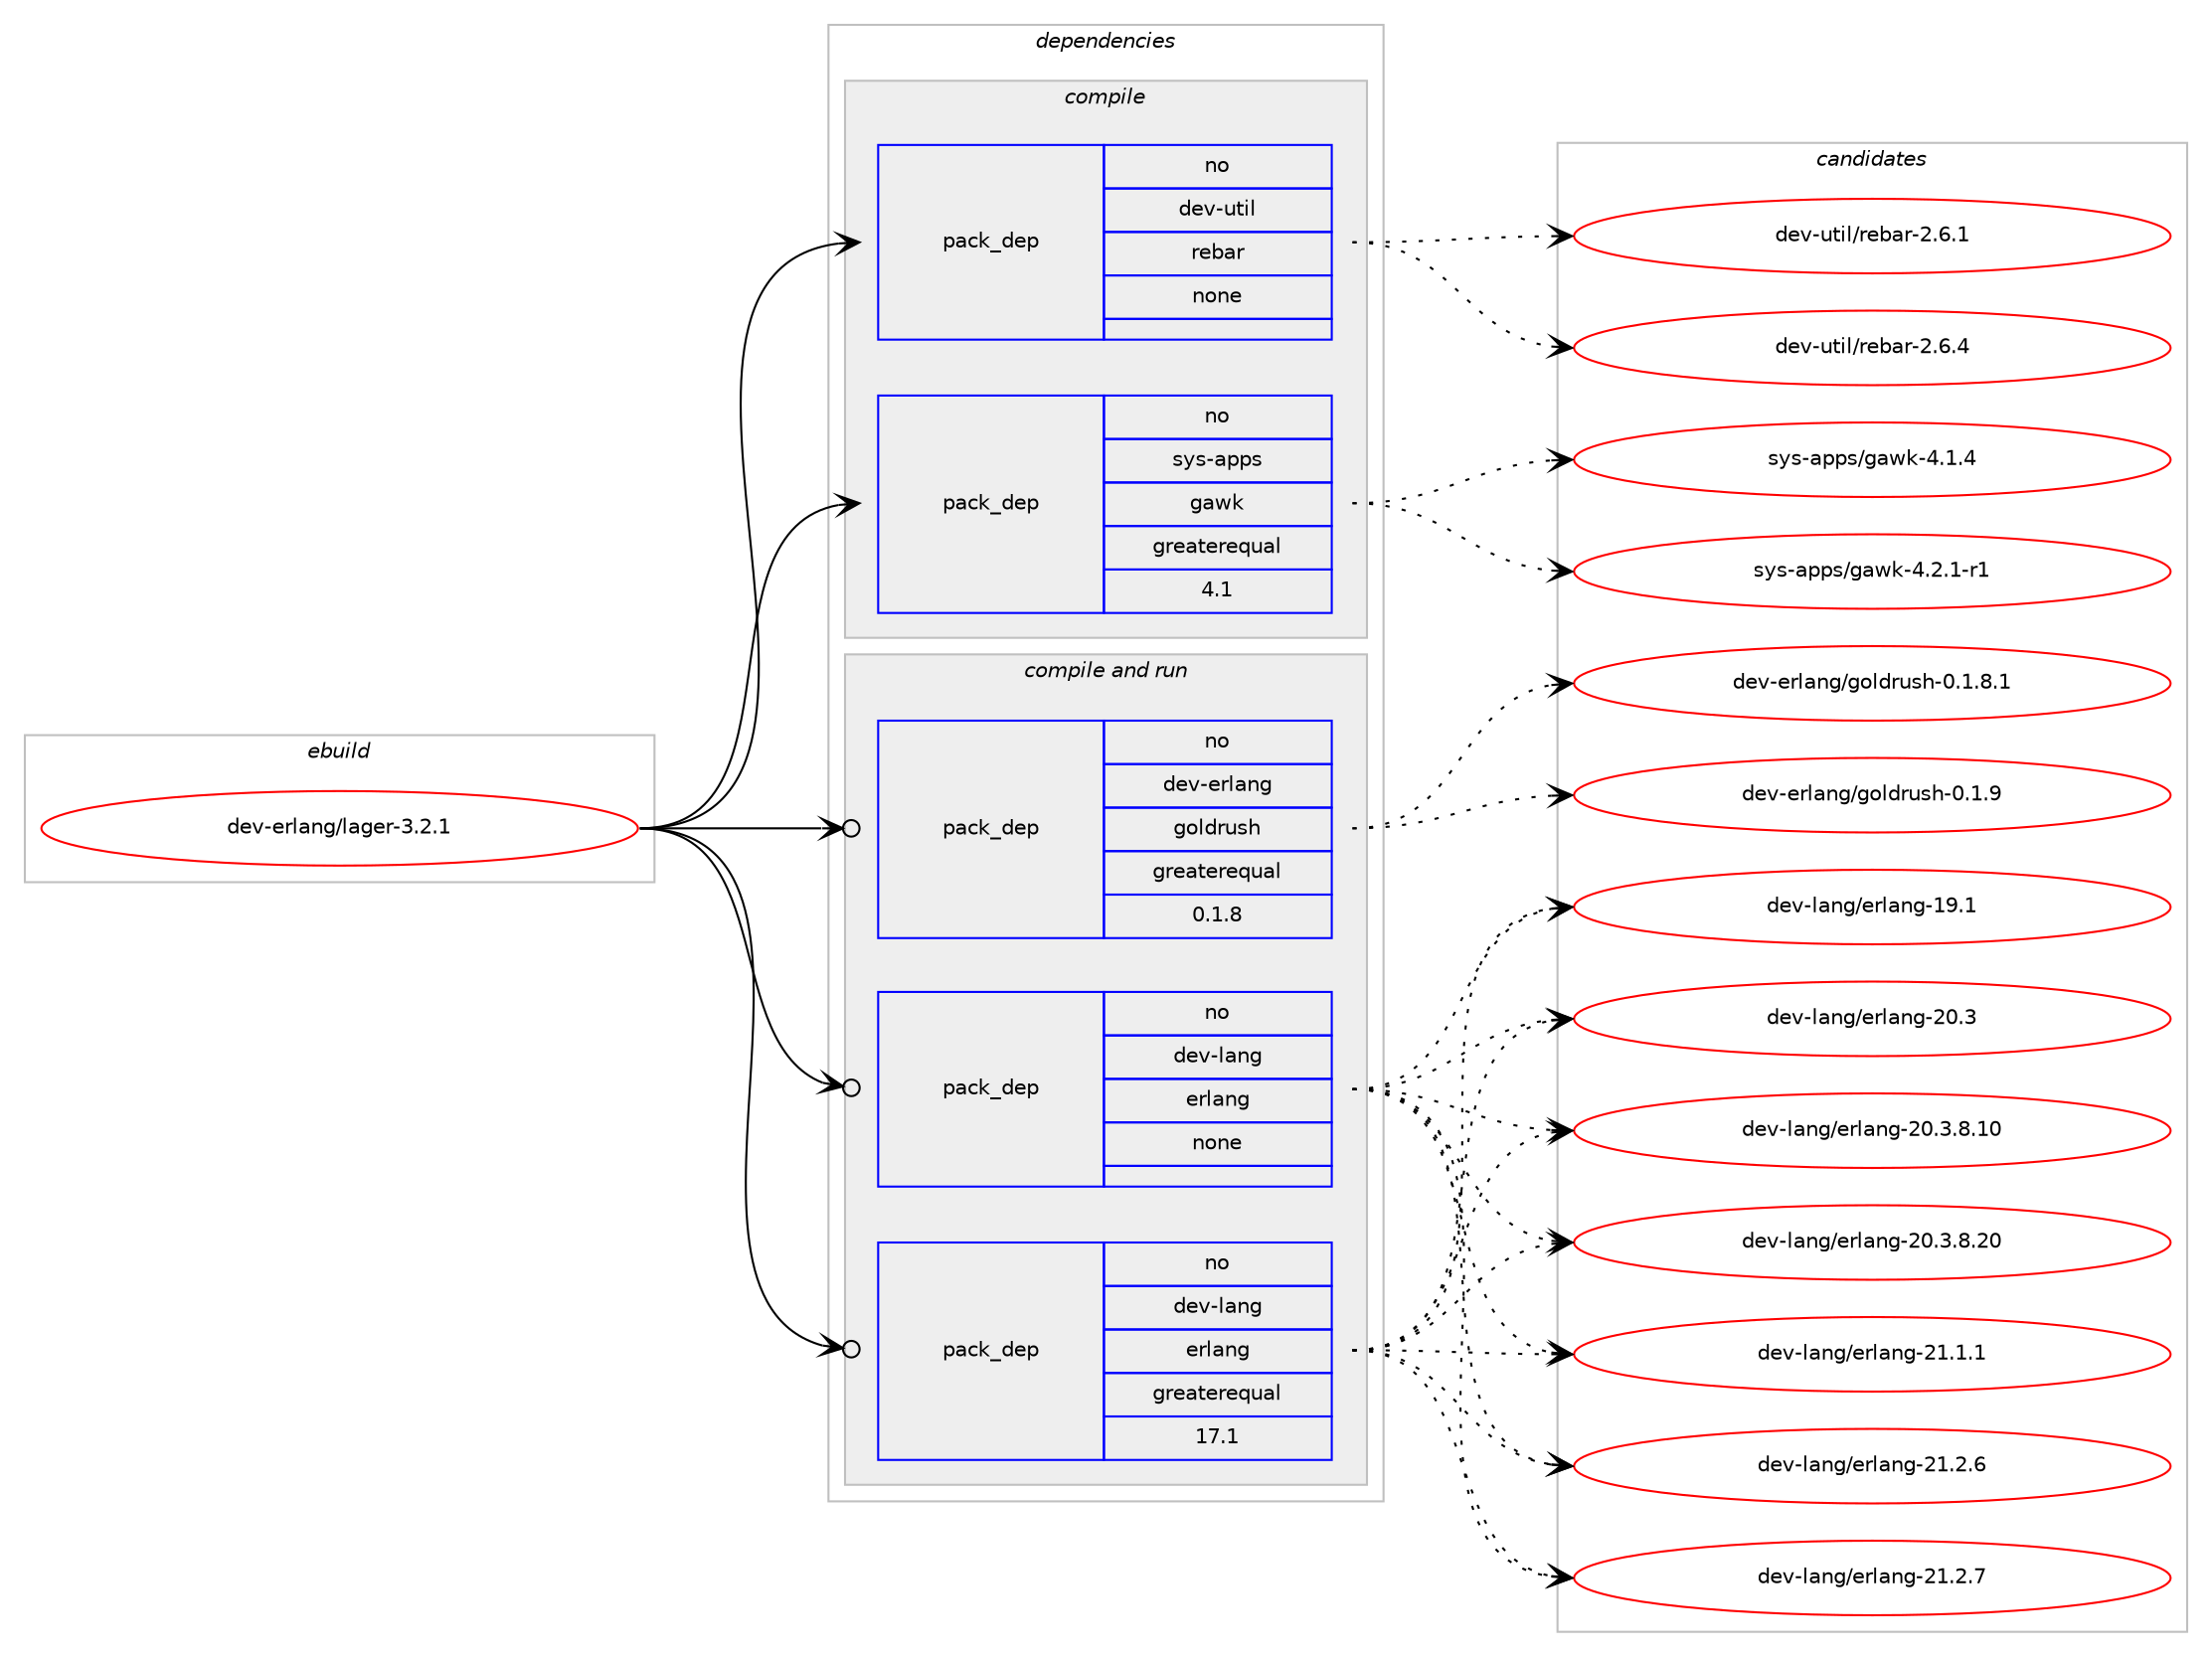 digraph prolog {

# *************
# Graph options
# *************

newrank=true;
concentrate=true;
compound=true;
graph [rankdir=LR,fontname=Helvetica,fontsize=10,ranksep=1.5];#, ranksep=2.5, nodesep=0.2];
edge  [arrowhead=vee];
node  [fontname=Helvetica,fontsize=10];

# **********
# The ebuild
# **********

subgraph cluster_leftcol {
color=gray;
rank=same;
label=<<i>ebuild</i>>;
id [label="dev-erlang/lager-3.2.1", color=red, width=4, href="../dev-erlang/lager-3.2.1.svg"];
}

# ****************
# The dependencies
# ****************

subgraph cluster_midcol {
color=gray;
label=<<i>dependencies</i>>;
subgraph cluster_compile {
fillcolor="#eeeeee";
style=filled;
label=<<i>compile</i>>;
subgraph pack944966 {
dependency1324235 [label=<<TABLE BORDER="0" CELLBORDER="1" CELLSPACING="0" CELLPADDING="4" WIDTH="220"><TR><TD ROWSPAN="6" CELLPADDING="30">pack_dep</TD></TR><TR><TD WIDTH="110">no</TD></TR><TR><TD>dev-util</TD></TR><TR><TD>rebar</TD></TR><TR><TD>none</TD></TR><TR><TD></TD></TR></TABLE>>, shape=none, color=blue];
}
id:e -> dependency1324235:w [weight=20,style="solid",arrowhead="vee"];
subgraph pack944967 {
dependency1324236 [label=<<TABLE BORDER="0" CELLBORDER="1" CELLSPACING="0" CELLPADDING="4" WIDTH="220"><TR><TD ROWSPAN="6" CELLPADDING="30">pack_dep</TD></TR><TR><TD WIDTH="110">no</TD></TR><TR><TD>sys-apps</TD></TR><TR><TD>gawk</TD></TR><TR><TD>greaterequal</TD></TR><TR><TD>4.1</TD></TR></TABLE>>, shape=none, color=blue];
}
id:e -> dependency1324236:w [weight=20,style="solid",arrowhead="vee"];
}
subgraph cluster_compileandrun {
fillcolor="#eeeeee";
style=filled;
label=<<i>compile and run</i>>;
subgraph pack944968 {
dependency1324237 [label=<<TABLE BORDER="0" CELLBORDER="1" CELLSPACING="0" CELLPADDING="4" WIDTH="220"><TR><TD ROWSPAN="6" CELLPADDING="30">pack_dep</TD></TR><TR><TD WIDTH="110">no</TD></TR><TR><TD>dev-erlang</TD></TR><TR><TD>goldrush</TD></TR><TR><TD>greaterequal</TD></TR><TR><TD>0.1.8</TD></TR></TABLE>>, shape=none, color=blue];
}
id:e -> dependency1324237:w [weight=20,style="solid",arrowhead="odotvee"];
subgraph pack944969 {
dependency1324238 [label=<<TABLE BORDER="0" CELLBORDER="1" CELLSPACING="0" CELLPADDING="4" WIDTH="220"><TR><TD ROWSPAN="6" CELLPADDING="30">pack_dep</TD></TR><TR><TD WIDTH="110">no</TD></TR><TR><TD>dev-lang</TD></TR><TR><TD>erlang</TD></TR><TR><TD>greaterequal</TD></TR><TR><TD>17.1</TD></TR></TABLE>>, shape=none, color=blue];
}
id:e -> dependency1324238:w [weight=20,style="solid",arrowhead="odotvee"];
subgraph pack944970 {
dependency1324239 [label=<<TABLE BORDER="0" CELLBORDER="1" CELLSPACING="0" CELLPADDING="4" WIDTH="220"><TR><TD ROWSPAN="6" CELLPADDING="30">pack_dep</TD></TR><TR><TD WIDTH="110">no</TD></TR><TR><TD>dev-lang</TD></TR><TR><TD>erlang</TD></TR><TR><TD>none</TD></TR><TR><TD></TD></TR></TABLE>>, shape=none, color=blue];
}
id:e -> dependency1324239:w [weight=20,style="solid",arrowhead="odotvee"];
}
subgraph cluster_run {
fillcolor="#eeeeee";
style=filled;
label=<<i>run</i>>;
}
}

# **************
# The candidates
# **************

subgraph cluster_choices {
rank=same;
color=gray;
label=<<i>candidates</i>>;

subgraph choice944966 {
color=black;
nodesep=1;
choice10010111845117116105108471141019897114455046544649 [label="dev-util/rebar-2.6.1", color=red, width=4,href="../dev-util/rebar-2.6.1.svg"];
choice10010111845117116105108471141019897114455046544652 [label="dev-util/rebar-2.6.4", color=red, width=4,href="../dev-util/rebar-2.6.4.svg"];
dependency1324235:e -> choice10010111845117116105108471141019897114455046544649:w [style=dotted,weight="100"];
dependency1324235:e -> choice10010111845117116105108471141019897114455046544652:w [style=dotted,weight="100"];
}
subgraph choice944967 {
color=black;
nodesep=1;
choice11512111545971121121154710397119107455246494652 [label="sys-apps/gawk-4.1.4", color=red, width=4,href="../sys-apps/gawk-4.1.4.svg"];
choice115121115459711211211547103971191074552465046494511449 [label="sys-apps/gawk-4.2.1-r1", color=red, width=4,href="../sys-apps/gawk-4.2.1-r1.svg"];
dependency1324236:e -> choice11512111545971121121154710397119107455246494652:w [style=dotted,weight="100"];
dependency1324236:e -> choice115121115459711211211547103971191074552465046494511449:w [style=dotted,weight="100"];
}
subgraph choice944968 {
color=black;
nodesep=1;
choice1001011184510111410897110103471031111081001141171151044548464946564649 [label="dev-erlang/goldrush-0.1.8.1", color=red, width=4,href="../dev-erlang/goldrush-0.1.8.1.svg"];
choice100101118451011141089711010347103111108100114117115104454846494657 [label="dev-erlang/goldrush-0.1.9", color=red, width=4,href="../dev-erlang/goldrush-0.1.9.svg"];
dependency1324237:e -> choice1001011184510111410897110103471031111081001141171151044548464946564649:w [style=dotted,weight="100"];
dependency1324237:e -> choice100101118451011141089711010347103111108100114117115104454846494657:w [style=dotted,weight="100"];
}
subgraph choice944969 {
color=black;
nodesep=1;
choice100101118451089711010347101114108971101034549574649 [label="dev-lang/erlang-19.1", color=red, width=4,href="../dev-lang/erlang-19.1.svg"];
choice100101118451089711010347101114108971101034550484651 [label="dev-lang/erlang-20.3", color=red, width=4,href="../dev-lang/erlang-20.3.svg"];
choice1001011184510897110103471011141089711010345504846514656464948 [label="dev-lang/erlang-20.3.8.10", color=red, width=4,href="../dev-lang/erlang-20.3.8.10.svg"];
choice1001011184510897110103471011141089711010345504846514656465048 [label="dev-lang/erlang-20.3.8.20", color=red, width=4,href="../dev-lang/erlang-20.3.8.20.svg"];
choice1001011184510897110103471011141089711010345504946494649 [label="dev-lang/erlang-21.1.1", color=red, width=4,href="../dev-lang/erlang-21.1.1.svg"];
choice1001011184510897110103471011141089711010345504946504654 [label="dev-lang/erlang-21.2.6", color=red, width=4,href="../dev-lang/erlang-21.2.6.svg"];
choice1001011184510897110103471011141089711010345504946504655 [label="dev-lang/erlang-21.2.7", color=red, width=4,href="../dev-lang/erlang-21.2.7.svg"];
dependency1324238:e -> choice100101118451089711010347101114108971101034549574649:w [style=dotted,weight="100"];
dependency1324238:e -> choice100101118451089711010347101114108971101034550484651:w [style=dotted,weight="100"];
dependency1324238:e -> choice1001011184510897110103471011141089711010345504846514656464948:w [style=dotted,weight="100"];
dependency1324238:e -> choice1001011184510897110103471011141089711010345504846514656465048:w [style=dotted,weight="100"];
dependency1324238:e -> choice1001011184510897110103471011141089711010345504946494649:w [style=dotted,weight="100"];
dependency1324238:e -> choice1001011184510897110103471011141089711010345504946504654:w [style=dotted,weight="100"];
dependency1324238:e -> choice1001011184510897110103471011141089711010345504946504655:w [style=dotted,weight="100"];
}
subgraph choice944970 {
color=black;
nodesep=1;
choice100101118451089711010347101114108971101034549574649 [label="dev-lang/erlang-19.1", color=red, width=4,href="../dev-lang/erlang-19.1.svg"];
choice100101118451089711010347101114108971101034550484651 [label="dev-lang/erlang-20.3", color=red, width=4,href="../dev-lang/erlang-20.3.svg"];
choice1001011184510897110103471011141089711010345504846514656464948 [label="dev-lang/erlang-20.3.8.10", color=red, width=4,href="../dev-lang/erlang-20.3.8.10.svg"];
choice1001011184510897110103471011141089711010345504846514656465048 [label="dev-lang/erlang-20.3.8.20", color=red, width=4,href="../dev-lang/erlang-20.3.8.20.svg"];
choice1001011184510897110103471011141089711010345504946494649 [label="dev-lang/erlang-21.1.1", color=red, width=4,href="../dev-lang/erlang-21.1.1.svg"];
choice1001011184510897110103471011141089711010345504946504654 [label="dev-lang/erlang-21.2.6", color=red, width=4,href="../dev-lang/erlang-21.2.6.svg"];
choice1001011184510897110103471011141089711010345504946504655 [label="dev-lang/erlang-21.2.7", color=red, width=4,href="../dev-lang/erlang-21.2.7.svg"];
dependency1324239:e -> choice100101118451089711010347101114108971101034549574649:w [style=dotted,weight="100"];
dependency1324239:e -> choice100101118451089711010347101114108971101034550484651:w [style=dotted,weight="100"];
dependency1324239:e -> choice1001011184510897110103471011141089711010345504846514656464948:w [style=dotted,weight="100"];
dependency1324239:e -> choice1001011184510897110103471011141089711010345504846514656465048:w [style=dotted,weight="100"];
dependency1324239:e -> choice1001011184510897110103471011141089711010345504946494649:w [style=dotted,weight="100"];
dependency1324239:e -> choice1001011184510897110103471011141089711010345504946504654:w [style=dotted,weight="100"];
dependency1324239:e -> choice1001011184510897110103471011141089711010345504946504655:w [style=dotted,weight="100"];
}
}

}
